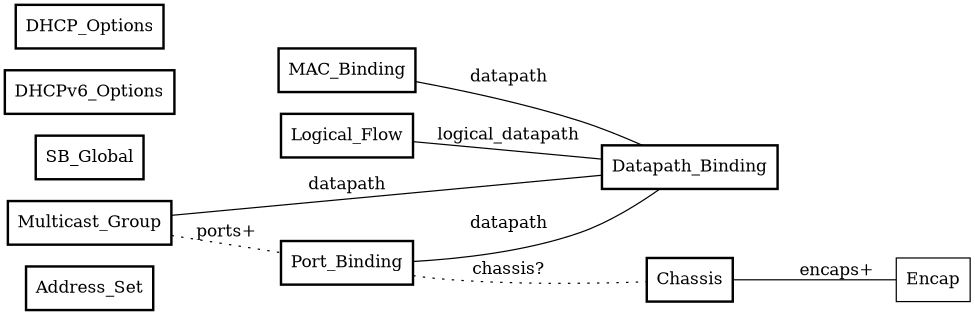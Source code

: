 digraph OVN_Southbound {
	rankdir=LR;
	size="6.5,4";
	margin="0";
	node [shape=box];
	edge [dir=none, arrowhead=none, arrowtail=none];
	Address_Set [style=bold];
	Datapath_Binding [style=bold];
	SB_Global [style=bold];
	Logical_Flow [style=bold];
	Logical_Flow -> Datapath_Binding [label="logical_datapath"];
	Multicast_Group [style=bold];
	Multicast_Group -> Port_Binding [style=dotted, label="ports+"];
	Multicast_Group -> Datapath_Binding [label="datapath"];
	Chassis [style=bold];
	Chassis -> Encap [label="encaps+"];
	MAC_Binding [style=bold];
	MAC_Binding -> Datapath_Binding [label="datapath"];
	Encap [];
	DHCPv6_Options [style=bold];
	Port_Binding [style=bold];
	Port_Binding -> Datapath_Binding [label="datapath"];
	Port_Binding -> Chassis [style=dotted, label="chassis?"];
	DHCP_Options [style=bold];
}
